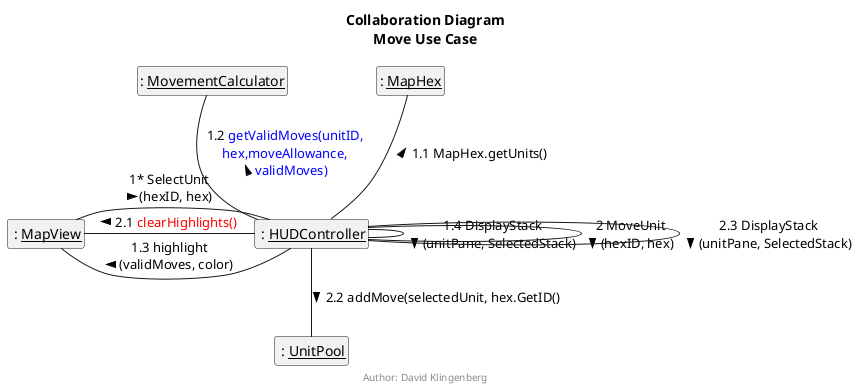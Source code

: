 @startuml
hide circle 
hide members
title Collaboration Diagram\nMove Use Case
footer Author: David Klingenberg 

class “ : <u>HUDController</u>” as HC
class “ : <u>MapView</u>” as MV
class “ : <u>UnitPool</u>” as UP
class “: <u>MovementCalculator</u>” as MC
class “: <u>MapHex</u>” as MHex



MV - HC : 1* SelectUnit\n(hexID, hex) >
MHex -- HC : 1.1 MapHex.getUnits() <
MC -- HC :1.2 <font color=blue>getValidMoves(unitID,\n<font color=blue>hex,moveAllowance,\n<font color=blue>validMoves) <
HC - MV : 1.3 highlight\n(validMoves, color) >
HC -- HC : 1.4 DisplayStack\n(unitPane, SelectedStack) >
HC - HC : 2 MoveUnit\n(hexID, hex) >
HC - MV : 2.1 <font color=red>clearHighlights() >
HC -- UP : 2.2 addMove(selectedUnit, hex.GetID() >
HC - HC : 2.3 DisplayStack\n(unitPane, SelectedStack) >



@enduml
